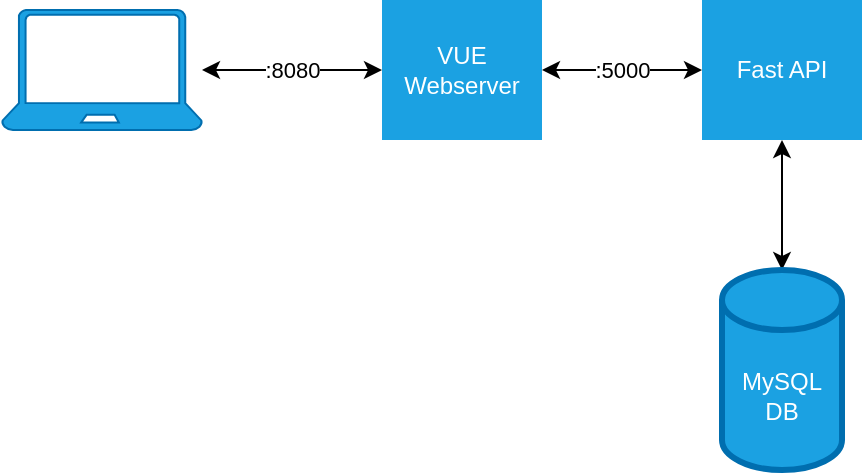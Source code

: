 <mxfile>
    <diagram id="7TvKbrA-pe4VEW3usYTi" name="Page-1">
        <mxGraphModel dx="1107" dy="891" grid="1" gridSize="10" guides="1" tooltips="1" connect="1" arrows="1" fold="1" page="1" pageScale="1" pageWidth="827" pageHeight="1169" math="0" shadow="0">
            <root>
                <mxCell id="0"/>
                <mxCell id="1" parent="0"/>
                <mxCell id="5" value=":8080" style="edgeStyle=none;html=1;startArrow=classic;startFill=1;" edge="1" parent="1" source="3" target="4">
                    <mxGeometry relative="1" as="geometry"/>
                </mxCell>
                <mxCell id="3" value="Client" style="verticalLabelPosition=bottom;html=1;verticalAlign=top;align=center;strokeColor=#006EAF;fillColor=#1ba1e2;shape=mxgraph.azure.laptop;pointerEvents=1;fontColor=#ffffff;" vertex="1" parent="1">
                    <mxGeometry x="110" y="270" width="100" height="60" as="geometry"/>
                </mxCell>
                <mxCell id="11" value=":5000" style="edgeStyle=none;html=1;startArrow=classic;startFill=1;" edge="1" parent="1" source="4" target="10">
                    <mxGeometry relative="1" as="geometry"/>
                </mxCell>
                <mxCell id="4" value="VUE Webserver" style="whiteSpace=wrap;html=1;verticalAlign=middle;strokeWidth=3;strokeColor=none;fillColor=#1ba1e2;fontColor=#ffffff;align=center;" vertex="1" parent="1">
                    <mxGeometry x="300" y="265" width="80" height="70" as="geometry"/>
                </mxCell>
                <mxCell id="12" value="" style="edgeStyle=none;html=1;startArrow=classic;startFill=1;" edge="1" parent="1" source="9" target="10">
                    <mxGeometry relative="1" as="geometry"/>
                </mxCell>
                <mxCell id="9" value="MySQL DB" style="shape=cylinder3;whiteSpace=wrap;html=1;boundedLbl=1;backgroundOutline=1;size=15;strokeColor=#006EAF;strokeWidth=3;fillColor=#1ba1e2;fontColor=#ffffff;" vertex="1" parent="1">
                    <mxGeometry x="470" y="400" width="60" height="100" as="geometry"/>
                </mxCell>
                <mxCell id="10" value="Fast API" style="whiteSpace=wrap;html=1;verticalAlign=middle;strokeWidth=3;strokeColor=none;fillColor=#1ba1e2;fontColor=#ffffff;align=center;" vertex="1" parent="1">
                    <mxGeometry x="460" y="265" width="80" height="70" as="geometry"/>
                </mxCell>
            </root>
        </mxGraphModel>
    </diagram>
</mxfile>